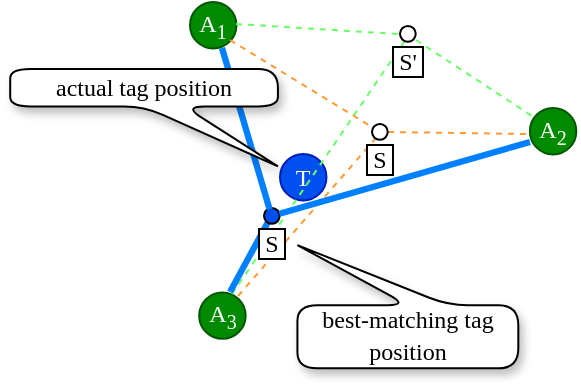<mxfile version="25.0.2">
  <diagram name="Page-1" id="7bFzcUmTwOdzRI0NCohN">
    <mxGraphModel dx="394" dy="231" grid="1" gridSize="7.874" guides="1" tooltips="1" connect="1" arrows="1" fold="1" page="1" pageScale="1" pageWidth="827" pageHeight="1169" background="none" math="0" shadow="0">
      <root>
        <mxCell id="0" />
        <mxCell id="1" value="0-no titles" style="locked=1;" parent="0" visible="0" />
        <mxCell id="S8-T5t9yNqmM9Oa7v_4R-3" value="" style="ellipse;whiteSpace=wrap;html=1;aspect=fixed;hachureGap=4;fontFamily=Verdana;fillColor=#008a00;fontColor=#ffffff;strokeColor=#005700;gradientColor=none;fontSize=12;verticalAlign=middle;labelPosition=center;verticalLabelPosition=middle;align=center;" parent="1" vertex="1">
          <mxGeometry x="271.0" y="217" width="23.22" height="23.22" as="geometry" />
        </mxCell>
        <mxCell id="S8-T5t9yNqmM9Oa7v_4R-4" value="" style="ellipse;whiteSpace=wrap;html=1;aspect=fixed;hachureGap=4;fontFamily=Verdana;fillColor=#008a00;fontColor=#ffffff;strokeColor=#005700;gradientColor=none;fontSize=12;" parent="1" vertex="1">
          <mxGeometry x="440.944" y="270.004" width="23.22" height="23.22" as="geometry" />
        </mxCell>
        <mxCell id="S8-T5t9yNqmM9Oa7v_4R-5" value="" style="ellipse;whiteSpace=wrap;html=1;aspect=fixed;hachureGap=4;fontFamily=Verdana;fillColor=#0050ef;fontColor=#ffffff;strokeColor=#001DBC;fontSize=12;verticalAlign=middle;" parent="1" vertex="1">
          <mxGeometry x="316.004" y="293.004" width="23.22" height="23.22" as="geometry" />
        </mxCell>
        <mxCell id="S8-T5t9yNqmM9Oa7v_4R-20" value="" style="ellipse;whiteSpace=wrap;html=1;aspect=fixed;hachureGap=4;fontFamily=Verdana;fillColor=#008a00;fontColor=#ffffff;strokeColor=#005700;gradientColor=none;fontSize=12;verticalAlign=middle;labelPosition=center;verticalLabelPosition=middle;align=center;" parent="1" vertex="1">
          <mxGeometry x="275.594" y="362.204" width="23.22" height="23.22" as="geometry" />
        </mxCell>
        <mxCell id="S8-T5t9yNqmM9Oa7v_4R-21" value="0-titles" style="locked=1;" parent="0" />
        <mxCell id="S8-T5t9yNqmM9Oa7v_4R-22" value="A&lt;sub&gt;1&lt;/sub&gt;" style="ellipse;whiteSpace=wrap;html=1;aspect=fixed;hachureGap=4;fontFamily=Verdana;fillColor=#008a00;fontColor=#ffffff;strokeColor=#005700;gradientColor=none;fontSize=12;verticalAlign=middle;labelPosition=center;verticalLabelPosition=middle;align=center;" parent="S8-T5t9yNqmM9Oa7v_4R-21" vertex="1">
          <mxGeometry x="271.0" y="217" width="23.22" height="23.22" as="geometry" />
        </mxCell>
        <mxCell id="S8-T5t9yNqmM9Oa7v_4R-23" value="A&lt;sub&gt;2&lt;/sub&gt;" style="ellipse;whiteSpace=wrap;html=1;aspect=fixed;hachureGap=4;fontFamily=Verdana;fillColor=#008a00;fontColor=#ffffff;strokeColor=#005700;gradientColor=none;fontSize=12;" parent="S8-T5t9yNqmM9Oa7v_4R-21" vertex="1">
          <mxGeometry x="440.944" y="270.004" width="23.22" height="23.22" as="geometry" />
        </mxCell>
        <mxCell id="S8-T5t9yNqmM9Oa7v_4R-24" value="T" style="ellipse;whiteSpace=wrap;html=1;aspect=fixed;hachureGap=4;fontFamily=Verdana;fillColor=#0050ef;fontColor=#ffffff;strokeColor=#001DBC;fontSize=12;verticalAlign=middle;" parent="S8-T5t9yNqmM9Oa7v_4R-21" vertex="1">
          <mxGeometry x="316.004" y="293.004" width="23.22" height="23.22" as="geometry" />
        </mxCell>
        <mxCell id="S8-T5t9yNqmM9Oa7v_4R-25" value="A&lt;sub&gt;3&lt;/sub&gt;" style="ellipse;whiteSpace=wrap;html=1;aspect=fixed;hachureGap=4;fontFamily=Verdana;fillColor=#008a00;fontColor=#ffffff;strokeColor=#005700;gradientColor=none;fontSize=12;verticalAlign=middle;labelPosition=center;verticalLabelPosition=middle;align=center;" parent="S8-T5t9yNqmM9Oa7v_4R-21" vertex="1">
          <mxGeometry x="275.594" y="362.204" width="23.22" height="23.22" as="geometry" />
        </mxCell>
        <mxCell id="S8-T5t9yNqmM9Oa7v_4R-8" value="1-distances" style="locked=1;" parent="0" visible="0" />
        <mxCell id="S8-T5t9yNqmM9Oa7v_4R-30" value="&lt;font face=&quot;Verdana&quot;&gt;dist A&lt;sub&gt;1&lt;/sub&gt;A&lt;sub&gt;2&lt;/sub&gt;&lt;/font&gt;" style="endArrow=classic;startArrow=classic;html=1;rounded=0;hachureGap=4;fontFamily=Architects Daughter;fontSource=https%3A%2F%2Ffonts.googleapis.com%2Fcss%3Ffamily%3DArchitects%2BDaughter;verticalAlign=middle;fontSize=8;flowAnimation=0;align=center;" parent="S8-T5t9yNqmM9Oa7v_4R-8" source="S8-T5t9yNqmM9Oa7v_4R-22" target="S8-T5t9yNqmM9Oa7v_4R-23" edge="1">
          <mxGeometry width="50" height="50" relative="1" as="geometry">
            <mxPoint x="346.874" y="310.874" as="sourcePoint" />
            <mxPoint x="448.874" y="291.874" as="targetPoint" />
          </mxGeometry>
        </mxCell>
        <mxCell id="S8-T5t9yNqmM9Oa7v_4R-29" value="&lt;font face=&quot;Verdana&quot;&gt;dist A&lt;sub&gt;2&lt;/sub&gt;T&amp;nbsp;&lt;/font&gt;" style="endArrow=classic;startArrow=classic;html=1;rounded=0;hachureGap=4;fontFamily=Architects Daughter;fontSource=https%3A%2F%2Ffonts.googleapis.com%2Fcss%3Ffamily%3DArchitects%2BDaughter;verticalAlign=middle;fontSize=8;flowAnimation=0;align=center;" parent="S8-T5t9yNqmM9Oa7v_4R-8" source="S8-T5t9yNqmM9Oa7v_4R-24" target="S8-T5t9yNqmM9Oa7v_4R-23" edge="1">
          <mxGeometry width="50" height="50" relative="1" as="geometry">
            <mxPoint x="300.874" y="371.874" as="sourcePoint" />
            <mxPoint x="329.874" y="322.874" as="targetPoint" />
          </mxGeometry>
        </mxCell>
        <mxCell id="S8-T5t9yNqmM9Oa7v_4R-32" value="&lt;font face=&quot;Verdana&quot;&gt;dist A&lt;sub&gt;2&lt;/sub&gt;A&lt;sub&gt;3&lt;/sub&gt;&lt;/font&gt;" style="endArrow=classic;startArrow=classic;html=1;rounded=0;hachureGap=4;fontFamily=Architects Daughter;fontSource=https%3A%2F%2Ffonts.googleapis.com%2Fcss%3Ffamily%3DArchitects%2BDaughter;verticalAlign=middle;fontSize=8;flowAnimation=0;align=center;" parent="S8-T5t9yNqmM9Oa7v_4R-8" source="S8-T5t9yNqmM9Oa7v_4R-25" target="S8-T5t9yNqmM9Oa7v_4R-23" edge="1">
          <mxGeometry width="50" height="50" relative="1" as="geometry">
            <mxPoint x="301.874" y="239.874" as="sourcePoint" />
            <mxPoint x="448.874" y="285.874" as="targetPoint" />
          </mxGeometry>
        </mxCell>
        <mxCell id="S8-T5t9yNqmM9Oa7v_4R-28" value="&lt;font face=&quot;Verdana&quot;&gt;dist A&lt;sub&gt;3&lt;/sub&gt;T&lt;/font&gt;" style="endArrow=classic;startArrow=classic;html=1;rounded=0;hachureGap=4;fontFamily=Architects Daughter;fontSource=https%3A%2F%2Ffonts.googleapis.com%2Fcss%3Ffamily%3DArchitects%2BDaughter;verticalAlign=middle;fontSize=8;flowAnimation=0;align=center;" parent="S8-T5t9yNqmM9Oa7v_4R-8" source="S8-T5t9yNqmM9Oa7v_4R-25" target="S8-T5t9yNqmM9Oa7v_4R-24" edge="1">
          <mxGeometry width="50" height="50" relative="1" as="geometry">
            <mxPoint x="294.874" y="369.874" as="sourcePoint" />
            <mxPoint x="290.874" y="247.874" as="targetPoint" />
          </mxGeometry>
        </mxCell>
        <mxCell id="S8-T5t9yNqmM9Oa7v_4R-27" value="&lt;font face=&quot;Verdana&quot;&gt;dist A&lt;sub&gt;1&lt;/sub&gt;A&lt;sub&gt;3&lt;/sub&gt;&lt;/font&gt;" style="endArrow=classic;startArrow=classic;html=1;rounded=0;hachureGap=4;fontFamily=Architects Daughter;fontSource=https%3A%2F%2Ffonts.googleapis.com%2Fcss%3Ffamily%3DArchitects%2BDaughter;verticalAlign=middle;fontSize=8;flowAnimation=0;align=center;" parent="S8-T5t9yNqmM9Oa7v_4R-8" source="S8-T5t9yNqmM9Oa7v_4R-25" target="S8-T5t9yNqmM9Oa7v_4R-22" edge="1">
          <mxGeometry width="50" height="50" relative="1" as="geometry">
            <mxPoint x="283" y="341" as="sourcePoint" />
            <mxPoint x="333" y="291" as="targetPoint" />
          </mxGeometry>
        </mxCell>
        <mxCell id="S8-T5t9yNqmM9Oa7v_4R-31" value="&lt;font face=&quot;Verdana&quot;&gt;dist A&lt;sub&gt;1&lt;/sub&gt;T&lt;/font&gt;" style="endArrow=classic;startArrow=classic;html=1;rounded=0;hachureGap=4;fontFamily=Architects Daughter;fontSource=https%3A%2F%2Ffonts.googleapis.com%2Fcss%3Ffamily%3DArchitects%2BDaughter;verticalAlign=middle;fontSize=8;flowAnimation=0;align=center;" parent="S8-T5t9yNqmM9Oa7v_4R-8" source="S8-T5t9yNqmM9Oa7v_4R-22" target="S8-T5t9yNqmM9Oa7v_4R-24" edge="1">
          <mxGeometry width="50" height="50" relative="1" as="geometry">
            <mxPoint x="301.874" y="239.874" as="sourcePoint" />
            <mxPoint x="448.874" y="285.874" as="targetPoint" />
          </mxGeometry>
        </mxCell>
        <mxCell id="S8-T5t9yNqmM9Oa7v_4R-11" value="2-circle-intersect-A1-A2" style="locked=1;" parent="0" visible="0" />
        <mxCell id="S8-T5t9yNqmM9Oa7v_4R-12" value="" style="ellipse;whiteSpace=wrap;html=1;aspect=fixed;hachureGap=4;fontFamily=Architects Daughter;fontSource=https%3A%2F%2Ffonts.googleapis.com%2Fcss%3Ffamily%3DArchitects%2BDaughter;fillColor=none;strokeWidth=0.394;" parent="S8-T5t9yNqmM9Oa7v_4R-11" vertex="1">
          <mxGeometry x="326" y="157.48" width="253.22" height="253.22" as="geometry" />
        </mxCell>
        <mxCell id="S8-T5t9yNqmM9Oa7v_4R-13" value="" style="ellipse;whiteSpace=wrap;html=1;aspect=fixed;hachureGap=4;fontFamily=Architects Daughter;fontSource=https%3A%2F%2Ffonts.googleapis.com%2Fcss%3Ffamily%3DArchitects%2BDaughter;fillColor=none;strokeWidth=0.394;" parent="S8-T5t9yNqmM9Oa7v_4R-11" vertex="1">
          <mxGeometry x="195" y="148" width="170.87" height="170.87" as="geometry" />
        </mxCell>
        <mxCell id="S8-T5t9yNqmM9Oa7v_4R-14" value="&lt;font color=&quot;#000000&quot;&gt;&amp;nbsp;S&amp;nbsp;&lt;/font&gt;" style="ellipse;whiteSpace=wrap;html=1;aspect=fixed;hachureGap=4;fontFamily=Verdana;fillColor=#FFFFFF;verticalAlign=top;horizontal=1;fontSize=12;textShadow=0;labelBackgroundColor=default;spacing=5.905;labelBorderColor=default;" parent="S8-T5t9yNqmM9Oa7v_4R-11" vertex="1">
          <mxGeometry x="324" y="302" width="7.87" height="7.87" as="geometry" />
        </mxCell>
        <mxCell id="S8-T5t9yNqmM9Oa7v_4R-47" value="&lt;font color=&quot;#000000&quot;&gt;&amp;nbsp;S&#39;&amp;nbsp;&lt;/font&gt;" style="ellipse;whiteSpace=wrap;html=1;aspect=fixed;hachureGap=4;fontFamily=Verdana;fillColor=#FFFFFF;verticalAlign=top;horizontal=1;fontSize=12;textShadow=0;labelBackgroundColor=default;labelBorderColor=default;spacing=5.905;" parent="S8-T5t9yNqmM9Oa7v_4R-11" vertex="1">
          <mxGeometry x="355.008" y="196.858" width="7.87" height="7.87" as="geometry" />
        </mxCell>
        <mxCell id="TTxFT5z-0oY8oAovEeiP-3" value="" style="endArrow=none;html=1;rounded=0;hachureGap=4;fontFamily=Architects Daughter;fontSource=https%3A%2F%2Ffonts.googleapis.com%2Fcss%3Ffamily%3DArchitects%2BDaughter;entryX=0.217;entryY=0.911;entryDx=0;entryDy=0;entryPerimeter=0;exitX=0.485;exitY=0.529;exitDx=0;exitDy=0;exitPerimeter=0;" edge="1" parent="S8-T5t9yNqmM9Oa7v_4R-11" source="S8-T5t9yNqmM9Oa7v_4R-12" target="S8-T5t9yNqmM9Oa7v_4R-12">
          <mxGeometry width="50" height="50" relative="1" as="geometry">
            <mxPoint x="441" y="299" as="sourcePoint" />
            <mxPoint x="645.664" y="410.702" as="targetPoint" />
          </mxGeometry>
        </mxCell>
        <mxCell id="TTxFT5z-0oY8oAovEeiP-4" value="&lt;font face=&quot;Verdana&quot;&gt;dist A&lt;sub&gt;2&lt;/sub&gt;T&lt;/font&gt;" style="edgeLabel;html=1;align=center;verticalAlign=middle;resizable=0;points=[];sketch=1;hachureGap=4;jiggle=2;curveFitting=1;fontFamily=Architects Daughter;fontSource=https%3A%2F%2Ffonts.googleapis.com%2Fcss%3Ffamily%3DArchitects%2BDaughter;" vertex="1" connectable="0" parent="TTxFT5z-0oY8oAovEeiP-3">
          <mxGeometry x="0.44" y="1" relative="1" as="geometry">
            <mxPoint as="offset" />
          </mxGeometry>
        </mxCell>
        <mxCell id="TTxFT5z-0oY8oAovEeiP-5" value="" style="endArrow=none;html=1;rounded=0;hachureGap=4;fontFamily=Architects Daughter;fontSource=https%3A%2F%2Ffonts.googleapis.com%2Fcss%3Ffamily%3DArchitects%2BDaughter;entryX=0.212;entryY=0.901;entryDx=0;entryDy=0;entryPerimeter=0;" edge="1" parent="S8-T5t9yNqmM9Oa7v_4R-11" target="S8-T5t9yNqmM9Oa7v_4R-13">
          <mxGeometry width="50" height="50" relative="1" as="geometry">
            <mxPoint x="276" y="239" as="sourcePoint" />
            <mxPoint x="236.224" y="302.004" as="targetPoint" />
          </mxGeometry>
        </mxCell>
        <mxCell id="TTxFT5z-0oY8oAovEeiP-6" value="&lt;font face=&quot;Verdana&quot;&gt;dist A&lt;font size=&quot;1&quot;&gt;&lt;sub&gt;1&lt;/sub&gt;&lt;/font&gt;T&lt;/font&gt;" style="edgeLabel;html=1;align=center;verticalAlign=middle;resizable=0;points=[];sketch=1;hachureGap=4;jiggle=2;curveFitting=1;fontFamily=Architects Daughter;fontSource=https%3A%2F%2Ffonts.googleapis.com%2Fcss%3Ffamily%3DArchitects%2BDaughter;" vertex="1" connectable="0" parent="TTxFT5z-0oY8oAovEeiP-5">
          <mxGeometry x="0.44" y="1" relative="1" as="geometry">
            <mxPoint as="offset" />
          </mxGeometry>
        </mxCell>
        <mxCell id="S8-T5t9yNqmM9Oa7v_4R-33" value="2-circle-intersect-A1-A3" style="locked=1;" parent="0" visible="0" />
        <mxCell id="S8-T5t9yNqmM9Oa7v_4R-34" value="" style="ellipse;whiteSpace=wrap;html=1;aspect=fixed;hachureGap=4;fontFamily=Architects Daughter;fontSource=https%3A%2F%2Ffonts.googleapis.com%2Fcss%3Ffamily%3DArchitects%2BDaughter;fillColor=none;strokeWidth=0.394;" parent="S8-T5t9yNqmM9Oa7v_4R-33" vertex="1">
          <mxGeometry x="209" y="295" width="160.48" height="160.48" as="geometry" />
        </mxCell>
        <mxCell id="S8-T5t9yNqmM9Oa7v_4R-35" value="" style="ellipse;whiteSpace=wrap;html=1;aspect=fixed;hachureGap=4;fontFamily=Architects Daughter;fontSource=https%3A%2F%2Ffonts.googleapis.com%2Fcss%3Ffamily%3DArchitects%2BDaughter;fillColor=none;strokeWidth=0.394;" parent="S8-T5t9yNqmM9Oa7v_4R-33" vertex="1">
          <mxGeometry x="195" y="148" width="170.87" height="170.87" as="geometry" />
        </mxCell>
        <mxCell id="S8-T5t9yNqmM9Oa7v_4R-36" value="&lt;font color=&quot;#000000&quot;&gt;&amp;nbsp;S&amp;nbsp;&lt;/font&gt;" style="ellipse;whiteSpace=wrap;html=1;aspect=fixed;hachureGap=4;fontFamily=Verdana;fillColor=#FFFFFF;verticalAlign=top;horizontal=1;fontSize=12;textShadow=0;labelBackgroundColor=default;spacing=5.905;labelBorderColor=default;" parent="S8-T5t9yNqmM9Oa7v_4R-33" vertex="1">
          <mxGeometry x="324" y="302" width="7.87" height="7.87" as="geometry" />
        </mxCell>
        <mxCell id="S8-T5t9yNqmM9Oa7v_4R-46" value="&lt;font color=&quot;#000000&quot;&gt;&amp;nbsp;S&#39;&amp;nbsp;&lt;/font&gt;" style="ellipse;whiteSpace=wrap;html=1;aspect=fixed;hachureGap=4;fontFamily=Verdana;fillColor=#FFFFFF;verticalAlign=top;horizontal=1;fontSize=12;textShadow=0;labelBackgroundColor=default;spacing=5.905;labelBorderColor=default;" parent="S8-T5t9yNqmM9Oa7v_4R-33" vertex="1">
          <mxGeometry x="239.008" y="306.008" width="7.87" height="7.87" as="geometry" />
        </mxCell>
        <mxCell id="TTxFT5z-0oY8oAovEeiP-8" value="" style="endArrow=none;html=1;rounded=0;hachureGap=4;fontFamily=Architects Daughter;fontSource=https%3A%2F%2Ffonts.googleapis.com%2Fcss%3Ffamily%3DArchitects%2BDaughter;entryX=0.212;entryY=0.901;entryDx=0;entryDy=0;entryPerimeter=0;" edge="1" parent="S8-T5t9yNqmM9Oa7v_4R-33">
          <mxGeometry width="50" height="50" relative="1" as="geometry">
            <mxPoint x="276.004" y="240.004" as="sourcePoint" />
            <mxPoint x="231.004" y="303.004" as="targetPoint" />
          </mxGeometry>
        </mxCell>
        <mxCell id="TTxFT5z-0oY8oAovEeiP-9" value="&lt;font face=&quot;Verdana&quot;&gt;dist A&lt;font size=&quot;1&quot;&gt;&lt;sub&gt;1&lt;/sub&gt;&lt;/font&gt;T&lt;/font&gt;" style="edgeLabel;html=1;align=center;verticalAlign=middle;resizable=0;points=[];sketch=1;hachureGap=4;jiggle=2;curveFitting=1;fontFamily=Architects Daughter;fontSource=https%3A%2F%2Ffonts.googleapis.com%2Fcss%3Ffamily%3DArchitects%2BDaughter;" vertex="1" connectable="0" parent="TTxFT5z-0oY8oAovEeiP-8">
          <mxGeometry x="0.44" y="1" relative="1" as="geometry">
            <mxPoint x="16" y="-18" as="offset" />
          </mxGeometry>
        </mxCell>
        <mxCell id="TTxFT5z-0oY8oAovEeiP-10" value="" style="endArrow=none;html=1;rounded=0;hachureGap=4;fontFamily=Architects Daughter;fontSource=https%3A%2F%2Ffonts.googleapis.com%2Fcss%3Ffamily%3DArchitects%2BDaughter;entryX=0.214;entryY=0.909;entryDx=0;entryDy=0;entryPerimeter=0;" edge="1" parent="S8-T5t9yNqmM9Oa7v_4R-33" target="S8-T5t9yNqmM9Oa7v_4R-34">
          <mxGeometry width="50" height="50" relative="1" as="geometry">
            <mxPoint x="278.998" y="384.998" as="sourcePoint" />
            <mxPoint x="233.998" y="447.998" as="targetPoint" />
          </mxGeometry>
        </mxCell>
        <mxCell id="TTxFT5z-0oY8oAovEeiP-11" value="&lt;font face=&quot;Verdana&quot;&gt;dist A&lt;sub&gt;3&lt;/sub&gt;T&lt;/font&gt;" style="edgeLabel;html=1;align=center;verticalAlign=middle;resizable=0;points=[];sketch=1;hachureGap=4;jiggle=2;curveFitting=1;fontFamily=Architects Daughter;fontSource=https%3A%2F%2Ffonts.googleapis.com%2Fcss%3Ffamily%3DArchitects%2BDaughter;" vertex="1" connectable="0" parent="TTxFT5z-0oY8oAovEeiP-10">
          <mxGeometry x="0.44" y="1" relative="1" as="geometry">
            <mxPoint x="8" y="-9" as="offset" />
          </mxGeometry>
        </mxCell>
        <mxCell id="S8-T5t9yNqmM9Oa7v_4R-38" value="2-circle-intersect-A2-A3" style="locked=1;" parent="0" visible="0" />
        <mxCell id="S8-T5t9yNqmM9Oa7v_4R-39" value="" style="ellipse;whiteSpace=wrap;html=1;aspect=fixed;hachureGap=4;fontFamily=Architects Daughter;fontSource=https%3A%2F%2Ffonts.googleapis.com%2Fcss%3Ffamily%3DArchitects%2BDaughter;fillColor=none;strokeWidth=0.394;" parent="S8-T5t9yNqmM9Oa7v_4R-38" vertex="1">
          <mxGeometry x="209" y="295" width="160.48" height="160.48" as="geometry" />
        </mxCell>
        <mxCell id="S8-T5t9yNqmM9Oa7v_4R-40" value="" style="ellipse;whiteSpace=wrap;html=1;aspect=fixed;hachureGap=4;fontFamily=Architects Daughter;fontSource=https%3A%2F%2Ffonts.googleapis.com%2Fcss%3Ffamily%3DArchitects%2BDaughter;fillColor=none;strokeWidth=0.394;" parent="S8-T5t9yNqmM9Oa7v_4R-38" vertex="1">
          <mxGeometry x="326" y="157.48" width="253.32" height="253.32" as="geometry" />
        </mxCell>
        <mxCell id="S8-T5t9yNqmM9Oa7v_4R-44" value="&lt;font color=&quot;#000000&quot;&gt;&amp;nbsp;S&amp;nbsp;&lt;/font&gt;" style="ellipse;whiteSpace=wrap;html=1;aspect=fixed;hachureGap=4;fontFamily=Verdana;fillColor=#FFFFFF;verticalAlign=top;horizontal=1;fontSize=12;textShadow=0;labelBackgroundColor=default;spacing=5.905;labelBorderColor=default;" parent="S8-T5t9yNqmM9Oa7v_4R-38" vertex="1">
          <mxGeometry x="324.004" y="302.004" width="7.87" height="7.87" as="geometry" />
        </mxCell>
        <mxCell id="S8-T5t9yNqmM9Oa7v_4R-45" value="&lt;font color=&quot;#000000&quot;&gt;&amp;nbsp;S&#39;&amp;nbsp;&lt;/font&gt;" style="ellipse;whiteSpace=wrap;html=1;aspect=fixed;hachureGap=4;fontFamily=Verdana;fillColor=#FFFFFF;verticalAlign=top;horizontal=1;fontSize=12;textShadow=0;spacing=5.905;labelBackgroundColor=default;labelBorderColor=default;" parent="S8-T5t9yNqmM9Oa7v_4R-38" vertex="1">
          <mxGeometry x="365.998" y="374.998" width="7.87" height="7.87" as="geometry" />
        </mxCell>
        <mxCell id="TTxFT5z-0oY8oAovEeiP-12" value="" style="endArrow=none;html=1;rounded=0;hachureGap=4;fontFamily=Architects Daughter;fontSource=https%3A%2F%2Ffonts.googleapis.com%2Fcss%3Ffamily%3DArchitects%2BDaughter;entryX=0.217;entryY=0.911;entryDx=0;entryDy=0;entryPerimeter=0;exitX=0.485;exitY=0.529;exitDx=0;exitDy=0;exitPerimeter=0;" edge="1" parent="S8-T5t9yNqmM9Oa7v_4R-38">
          <mxGeometry width="50" height="50" relative="1" as="geometry">
            <mxPoint x="448.004" y="291.334" as="sourcePoint" />
            <mxPoint x="380.004" y="388.334" as="targetPoint" />
          </mxGeometry>
        </mxCell>
        <mxCell id="TTxFT5z-0oY8oAovEeiP-13" value="&lt;font face=&quot;Verdana&quot;&gt;dist A&lt;sub&gt;2&lt;/sub&gt;T&lt;/font&gt;" style="edgeLabel;html=1;align=center;verticalAlign=middle;resizable=0;points=[];sketch=1;hachureGap=4;jiggle=2;curveFitting=1;fontFamily=Architects Daughter;fontSource=https%3A%2F%2Ffonts.googleapis.com%2Fcss%3Ffamily%3DArchitects%2BDaughter;" vertex="1" connectable="0" parent="TTxFT5z-0oY8oAovEeiP-12">
          <mxGeometry x="0.44" y="1" relative="1" as="geometry">
            <mxPoint as="offset" />
          </mxGeometry>
        </mxCell>
        <mxCell id="TTxFT5z-0oY8oAovEeiP-14" value="" style="endArrow=none;html=1;rounded=0;hachureGap=4;fontFamily=Architects Daughter;fontSource=https%3A%2F%2Ffonts.googleapis.com%2Fcss%3Ffamily%3DArchitects%2BDaughter;entryX=0.214;entryY=0.909;entryDx=0;entryDy=0;entryPerimeter=0;" edge="1" parent="S8-T5t9yNqmM9Oa7v_4R-38">
          <mxGeometry width="50" height="50" relative="1" as="geometry">
            <mxPoint x="279.002" y="385.002" as="sourcePoint" />
            <mxPoint x="243.004" y="441.004" as="targetPoint" />
          </mxGeometry>
        </mxCell>
        <mxCell id="TTxFT5z-0oY8oAovEeiP-15" value="&lt;font face=&quot;Verdana&quot;&gt;dist A&lt;sub&gt;3&lt;/sub&gt;T&lt;/font&gt;" style="edgeLabel;html=1;align=center;verticalAlign=middle;resizable=0;points=[];sketch=1;hachureGap=4;jiggle=2;curveFitting=1;fontFamily=Architects Daughter;fontSource=https%3A%2F%2Ffonts.googleapis.com%2Fcss%3Ffamily%3DArchitects%2BDaughter;" vertex="1" connectable="0" parent="TTxFT5z-0oY8oAovEeiP-14">
          <mxGeometry x="0.44" y="1" relative="1" as="geometry">
            <mxPoint x="8" y="-9" as="offset" />
          </mxGeometry>
        </mxCell>
        <mxCell id="S8-T5t9yNqmM9Oa7v_4R-43" value="3-filter-intersects" style="locked=1;" parent="0" visible="0" />
        <mxCell id="S8-T5t9yNqmM9Oa7v_4R-48" value="" style="rounded=0;whiteSpace=wrap;html=1;hachureGap=4;fontFamily=Architects Daughter;fontSource=https%3A%2F%2Ffonts.googleapis.com%2Fcss%3Ffamily%3DArchitects%2BDaughter;fillColor=#99FF99;fillStyle=auto;opacity=40;" parent="S8-T5t9yNqmM9Oa7v_4R-43" vertex="1">
          <mxGeometry x="282" y="228.35" width="171" height="145.65" as="geometry" />
        </mxCell>
        <mxCell id="S8-T5t9yNqmM9Oa7v_4R-42" value="&lt;font color=&quot;#000000&quot;&gt;&amp;nbsp;S&#39;&amp;nbsp;&lt;/font&gt;" style="ellipse;whiteSpace=wrap;html=1;aspect=fixed;hachureGap=4;fontFamily=Verdana;fillColor=#a20025;verticalAlign=top;horizontal=1;fontSize=12;textShadow=0;fontColor=#ffffff;strokeColor=#6F0000;spacing=5.905;labelBackgroundColor=default;labelBorderColor=default;" parent="S8-T5t9yNqmM9Oa7v_4R-43" vertex="1">
          <mxGeometry x="366.004" y="375.004" width="7.87" height="7.87" as="geometry" />
        </mxCell>
        <mxCell id="S8-T5t9yNqmM9Oa7v_4R-37" value="&lt;font color=&quot;#000000&quot;&gt;&amp;nbsp;S&#39;&amp;nbsp;&lt;/font&gt;" style="ellipse;whiteSpace=wrap;html=1;aspect=fixed;hachureGap=4;fontFamily=Verdana;fillColor=#a20025;verticalAlign=top;horizontal=1;fontSize=12;textShadow=0;fontColor=#ffffff;strokeColor=#6F0000;labelBackgroundColor=default;labelBorderColor=default;spacing=5.905;" parent="S8-T5t9yNqmM9Oa7v_4R-43" vertex="1">
          <mxGeometry x="239.004" y="306.004" width="7.87" height="7.87" as="geometry" />
        </mxCell>
        <mxCell id="S8-T5t9yNqmM9Oa7v_4R-41" value="&lt;font color=&quot;#000000&quot;&gt;&amp;nbsp;S&amp;nbsp;&lt;/font&gt;" style="ellipse;whiteSpace=wrap;html=1;aspect=fixed;hachureGap=4;fontFamily=Verdana;fillColor=#000000;verticalAlign=top;horizontal=1;fontSize=12;textShadow=0;labelBackgroundColor=default;labelBorderColor=default;spacing=5.905;" parent="S8-T5t9yNqmM9Oa7v_4R-43" vertex="1">
          <mxGeometry x="324" y="302" width="7.87" height="7.87" as="geometry" />
        </mxCell>
        <mxCell id="S8-T5t9yNqmM9Oa7v_4R-15" value="&lt;font color=&quot;#000000&quot;&gt;&amp;nbsp;S&#39;&amp;nbsp;&lt;/font&gt;" style="ellipse;whiteSpace=wrap;html=1;aspect=fixed;hachureGap=4;fontFamily=Verdana;fillColor=#a20025;verticalAlign=top;horizontal=1;fontSize=12;textShadow=0;fontColor=#ffffff;strokeColor=#6F0000;labelBackgroundColor=default;spacing=5.905;labelBorderColor=default;" parent="S8-T5t9yNqmM9Oa7v_4R-43" vertex="1">
          <mxGeometry x="355.004" y="196.854" width="7.87" height="7.87" as="geometry" />
        </mxCell>
        <mxCell id="TTxFT5z-0oY8oAovEeiP-16" value="4-realistic" style="locked=1;" parent="0" visible="0" />
        <mxCell id="TTxFT5z-0oY8oAovEeiP-34" value="" style="ellipse;whiteSpace=wrap;html=1;aspect=fixed;hachureGap=4;fontFamily=Architects Daughter;fontSource=https%3A%2F%2Ffonts.googleapis.com%2Fcss%3Ffamily%3DArchitects%2BDaughter;dashed=1;fillColor=none;" vertex="1" parent="TTxFT5z-0oY8oAovEeiP-16">
          <mxGeometry x="232.18" y="318.18" width="110.82" height="110.82" as="geometry" />
        </mxCell>
        <mxCell id="TTxFT5z-0oY8oAovEeiP-32" value="" style="ellipse;whiteSpace=wrap;html=1;aspect=fixed;hachureGap=4;fontFamily=Architects Daughter;fontSource=https%3A%2F%2Ffonts.googleapis.com%2Fcss%3Ffamily%3DArchitects%2BDaughter;dashed=1;fillColor=none;" vertex="1" parent="TTxFT5z-0oY8oAovEeiP-16">
          <mxGeometry x="183.38" y="132" width="196.85" height="196.85" as="geometry" />
        </mxCell>
        <mxCell id="TTxFT5z-0oY8oAovEeiP-33" value="" style="ellipse;whiteSpace=wrap;html=1;aspect=fixed;hachureGap=4;fontFamily=Architects Daughter;fontSource=https%3A%2F%2Ffonts.googleapis.com%2Fcss%3Ffamily%3DArchitects%2BDaughter;dashed=1;fillColor=none;" vertex="1" parent="TTxFT5z-0oY8oAovEeiP-16">
          <mxGeometry x="366.09" y="193.09" width="173.91" height="173.91" as="geometry" />
        </mxCell>
        <mxCell id="TTxFT5z-0oY8oAovEeiP-24" value="&lt;font color=&quot;#000000&quot;&gt;&amp;nbsp;S&#39;&amp;nbsp;&lt;/font&gt;" style="ellipse;whiteSpace=wrap;html=1;aspect=fixed;hachureGap=4;fontFamily=Verdana;fillColor=#FFFFFF;verticalAlign=top;horizontal=1;fontSize=12;textShadow=0;labelBackgroundColor=default;spacing=5.905;labelBorderColor=default;" vertex="1" parent="TTxFT5z-0oY8oAovEeiP-16">
          <mxGeometry x="375.996" y="228.996" width="7.87" height="7.87" as="geometry" />
        </mxCell>
        <mxCell id="TTxFT5z-0oY8oAovEeiP-26" value="&lt;font color=&quot;#000000&quot;&gt;&amp;nbsp;S&amp;nbsp;&lt;/font&gt;" style="ellipse;whiteSpace=wrap;html=1;aspect=fixed;hachureGap=4;fontFamily=Verdana;fillColor=#FFFFFF;verticalAlign=top;horizontal=1;fontSize=12;textShadow=0;labelBackgroundColor=default;spacing=5.905;labelBorderColor=default;" vertex="1" parent="TTxFT5z-0oY8oAovEeiP-16">
          <mxGeometry x="308.002" y="320.002" width="7.87" height="7.87" as="geometry" />
        </mxCell>
        <mxCell id="TTxFT5z-0oY8oAovEeiP-31" value="&lt;font color=&quot;#000000&quot;&gt;&amp;nbsp;S&amp;nbsp;&lt;/font&gt;" style="ellipse;whiteSpace=wrap;html=1;aspect=fixed;hachureGap=4;fontFamily=Verdana;fillColor=#FFFFFF;verticalAlign=top;horizontal=1;fontSize=12;textShadow=0;labelBackgroundColor=default;spacing=5.905;labelBorderColor=default;" vertex="1" parent="TTxFT5z-0oY8oAovEeiP-16">
          <mxGeometry x="362.202" y="278.002" width="7.87" height="7.87" as="geometry" />
        </mxCell>
        <mxCell id="TTxFT5z-0oY8oAovEeiP-35" value="" style="endArrow=none;html=1;rounded=0;hachureGap=4;fontFamily=Architects Daughter;fontSource=https%3A%2F%2Ffonts.googleapis.com%2Fcss%3Ffamily%3DArchitects%2BDaughter;jumpStyle=none;dashed=1;" edge="1" parent="TTxFT5z-0oY8oAovEeiP-16">
          <mxGeometry width="50" height="50" relative="1" as="geometry">
            <mxPoint x="393.7" y="341.34" as="sourcePoint" />
            <mxPoint x="443.7" y="291.34" as="targetPoint" />
          </mxGeometry>
        </mxCell>
        <mxCell id="TTxFT5z-0oY8oAovEeiP-36" value="too short" style="edgeLabel;html=1;align=center;verticalAlign=middle;resizable=0;points=[];sketch=1;hachureGap=4;jiggle=2;curveFitting=1;fontFamily=Verdana;" vertex="1" connectable="0" parent="TTxFT5z-0oY8oAovEeiP-35">
          <mxGeometry x="-0.103" y="-2" relative="1" as="geometry">
            <mxPoint x="8" y="-13" as="offset" />
          </mxGeometry>
        </mxCell>
        <mxCell id="TTxFT5z-0oY8oAovEeiP-37" value="" style="endArrow=none;html=1;rounded=0;hachureGap=4;fontFamily=Architects Daughter;fontSource=https%3A%2F%2Ffonts.googleapis.com%2Fcss%3Ffamily%3DArchitects%2BDaughter;jumpStyle=none;dashed=1;" edge="1" parent="TTxFT5z-0oY8oAovEeiP-16" source="TTxFT5z-0oY8oAovEeiP-32">
          <mxGeometry width="50" height="50" relative="1" as="geometry">
            <mxPoint x="224.004" y="288.004" as="sourcePoint" />
            <mxPoint x="274.004" y="238.004" as="targetPoint" />
          </mxGeometry>
        </mxCell>
        <mxCell id="TTxFT5z-0oY8oAovEeiP-38" value="too large" style="edgeLabel;html=1;align=center;verticalAlign=middle;resizable=0;points=[];sketch=1;hachureGap=4;jiggle=2;curveFitting=1;fontFamily=Verdana;" vertex="1" connectable="0" parent="TTxFT5z-0oY8oAovEeiP-37">
          <mxGeometry x="-0.103" y="-2" relative="1" as="geometry">
            <mxPoint x="20" y="-13" as="offset" />
          </mxGeometry>
        </mxCell>
        <mxCell id="TTxFT5z-0oY8oAovEeiP-39" value="" style="endArrow=none;html=1;rounded=0;hachureGap=4;fontFamily=Architects Daughter;fontSource=https%3A%2F%2Ffonts.googleapis.com%2Fcss%3Ffamily%3DArchitects%2BDaughter;jumpStyle=none;dashed=1;exitX=0;exitY=1;exitDx=0;exitDy=0;" edge="1" parent="TTxFT5z-0oY8oAovEeiP-16" source="TTxFT5z-0oY8oAovEeiP-34">
          <mxGeometry width="50" height="50" relative="1" as="geometry">
            <mxPoint x="252" y="409" as="sourcePoint" />
            <mxPoint x="280.004" y="383.004" as="targetPoint" />
          </mxGeometry>
        </mxCell>
        <mxCell id="TTxFT5z-0oY8oAovEeiP-40" value="too short" style="edgeLabel;html=1;align=center;verticalAlign=middle;resizable=0;points=[];sketch=1;hachureGap=4;jiggle=2;curveFitting=1;fontFamily=Verdana;" vertex="1" connectable="0" parent="TTxFT5z-0oY8oAovEeiP-39">
          <mxGeometry x="-0.103" y="-2" relative="1" as="geometry">
            <mxPoint x="12" y="-7" as="offset" />
          </mxGeometry>
        </mxCell>
        <mxCell id="TTxFT5z-0oY8oAovEeiP-41" value="5-select-best" style="locked=1;" parent="0" />
        <mxCell id="TTxFT5z-0oY8oAovEeiP-45" value="" style="endArrow=none;html=1;rounded=0;hachureGap=4;fontFamily=Architects Daughter;fontSource=https%3A%2F%2Ffonts.googleapis.com%2Fcss%3Ffamily%3DArchitects%2BDaughter;arcSize=20;strokeColor=#66FF66;align=center;verticalAlign=middle;fontSize=11;fontColor=default;labelBackgroundColor=default;dashed=1;" edge="1" parent="TTxFT5z-0oY8oAovEeiP-41">
          <mxGeometry width="50" height="50" relative="1" as="geometry">
            <mxPoint x="384" y="236" as="sourcePoint" />
            <mxPoint x="442" y="274" as="targetPoint" />
          </mxGeometry>
        </mxCell>
        <mxCell id="TTxFT5z-0oY8oAovEeiP-46" value="" style="endArrow=none;html=1;rounded=0;hachureGap=4;fontFamily=Architects Daughter;fontSource=https%3A%2F%2Ffonts.googleapis.com%2Fcss%3Ffamily%3DArchitects%2BDaughter;arcSize=20;strokeColor=#66FF66;align=center;verticalAlign=middle;fontSize=11;fontColor=default;labelBackgroundColor=default;dashed=1;" edge="1" parent="TTxFT5z-0oY8oAovEeiP-41">
          <mxGeometry width="50" height="50" relative="1" as="geometry">
            <mxPoint x="294.004" y="228.004" as="sourcePoint" />
            <mxPoint x="375" y="233" as="targetPoint" />
          </mxGeometry>
        </mxCell>
        <mxCell id="TTxFT5z-0oY8oAovEeiP-47" value="" style="endArrow=none;html=1;rounded=0;hachureGap=4;fontFamily=Architects Daughter;fontSource=https%3A%2F%2Ffonts.googleapis.com%2Fcss%3Ffamily%3DArchitects%2BDaughter;arcSize=20;strokeColor=#66FF66;dashed=1;" edge="1" parent="TTxFT5z-0oY8oAovEeiP-41">
          <mxGeometry width="50" height="50" relative="1" as="geometry">
            <mxPoint x="292" y="363" as="sourcePoint" />
            <mxPoint x="378" y="237" as="targetPoint" />
          </mxGeometry>
        </mxCell>
        <mxCell id="TTxFT5z-0oY8oAovEeiP-49" value="" style="endArrow=none;html=1;rounded=0;hachureGap=4;fontFamily=Architects Daughter;fontSource=https%3A%2F%2Ffonts.googleapis.com%2Fcss%3Ffamily%3DArchitects%2BDaughter;arcSize=20;strokeColor=#FF9933;align=center;verticalAlign=middle;fontSize=11;fontColor=default;labelBackgroundColor=default;dashed=1;" edge="1" parent="TTxFT5z-0oY8oAovEeiP-41">
          <mxGeometry width="50" height="50" relative="1" as="geometry">
            <mxPoint x="370" y="282" as="sourcePoint" />
            <mxPoint x="440" y="283" as="targetPoint" />
          </mxGeometry>
        </mxCell>
        <mxCell id="TTxFT5z-0oY8oAovEeiP-50" value="" style="endArrow=none;html=1;rounded=0;hachureGap=4;fontFamily=Architects Daughter;fontSource=https%3A%2F%2Ffonts.googleapis.com%2Fcss%3Ffamily%3DArchitects%2BDaughter;arcSize=20;strokeColor=#FF9933;align=center;verticalAlign=middle;fontSize=11;fontColor=default;labelBackgroundColor=default;dashed=1;" edge="1" parent="TTxFT5z-0oY8oAovEeiP-41">
          <mxGeometry width="50" height="50" relative="1" as="geometry">
            <mxPoint x="295" y="364" as="sourcePoint" />
            <mxPoint x="364" y="285" as="targetPoint" />
          </mxGeometry>
        </mxCell>
        <mxCell id="TTxFT5z-0oY8oAovEeiP-51" value="" style="endArrow=none;html=1;rounded=0;hachureGap=4;fontFamily=Architects Daughter;fontSource=https%3A%2F%2Ffonts.googleapis.com%2Fcss%3Ffamily%3DArchitects%2BDaughter;arcSize=20;strokeColor=#FF9933;align=center;verticalAlign=middle;fontSize=11;fontColor=default;labelBackgroundColor=default;dashed=1;" edge="1" parent="TTxFT5z-0oY8oAovEeiP-41" target="TTxFT5z-0oY8oAovEeiP-43">
          <mxGeometry width="50" height="50" relative="1" as="geometry">
            <mxPoint x="291" y="236" as="sourcePoint" />
            <mxPoint x="361" y="279" as="targetPoint" />
          </mxGeometry>
        </mxCell>
        <mxCell id="TTxFT5z-0oY8oAovEeiP-52" value="" style="endArrow=none;html=1;rounded=0;hachureGap=4;fontFamily=Architects Daughter;fontSource=https%3A%2F%2Ffonts.googleapis.com%2Fcss%3Ffamily%3DArchitects%2BDaughter;arcSize=20;strokeColor=#007FFF;align=center;verticalAlign=middle;fontSize=11;fontColor=default;labelBackgroundColor=default;strokeWidth=3.15;" edge="1" parent="TTxFT5z-0oY8oAovEeiP-41">
          <mxGeometry width="50" height="50" relative="1" as="geometry">
            <mxPoint x="291" y="362" as="sourcePoint" />
            <mxPoint x="310" y="327" as="targetPoint" />
          </mxGeometry>
        </mxCell>
        <mxCell id="TTxFT5z-0oY8oAovEeiP-44" value="&lt;font color=&quot;#000000&quot;&gt;&amp;nbsp;S&amp;nbsp;&lt;/font&gt;" style="ellipse;whiteSpace=wrap;html=1;aspect=fixed;hachureGap=4;fontFamily=Verdana;fillColor=#0050EF;verticalAlign=top;horizontal=1;fontSize=12;textShadow=0;labelBackgroundColor=default;spacing=5.905;labelBorderColor=default;" vertex="1" parent="TTxFT5z-0oY8oAovEeiP-41">
          <mxGeometry x="307.996" y="319.996" width="7.87" height="7.87" as="geometry" />
        </mxCell>
        <mxCell id="TTxFT5z-0oY8oAovEeiP-53" value="" style="endArrow=none;html=1;rounded=0;hachureGap=4;fontFamily=Architects Daughter;fontSource=https%3A%2F%2Ffonts.googleapis.com%2Fcss%3Ffamily%3DArchitects%2BDaughter;arcSize=20;strokeColor=#007FFF;align=center;verticalAlign=middle;fontSize=11;fontColor=default;labelBackgroundColor=default;entryX=0.36;entryY=0.095;entryDx=0;entryDy=0;entryPerimeter=0;strokeWidth=3.15;" edge="1" parent="TTxFT5z-0oY8oAovEeiP-41" target="TTxFT5z-0oY8oAovEeiP-44">
          <mxGeometry width="50" height="50" relative="1" as="geometry">
            <mxPoint x="287" y="240" as="sourcePoint" />
            <mxPoint x="317.874" y="334.874" as="targetPoint" />
          </mxGeometry>
        </mxCell>
        <mxCell id="TTxFT5z-0oY8oAovEeiP-54" value="" style="endArrow=none;html=1;rounded=0;hachureGap=4;fontFamily=Architects Daughter;fontSource=https%3A%2F%2Ffonts.googleapis.com%2Fcss%3Ffamily%3DArchitects%2BDaughter;arcSize=20;strokeColor=#007FFF;align=center;verticalAlign=middle;fontSize=11;fontColor=default;labelBackgroundColor=default;strokeWidth=3.15;" edge="1" parent="TTxFT5z-0oY8oAovEeiP-41" target="TTxFT5z-0oY8oAovEeiP-44">
          <mxGeometry width="50" height="50" relative="1" as="geometry">
            <mxPoint x="441" y="287" as="sourcePoint" />
            <mxPoint x="318.874" y="328.874" as="targetPoint" />
          </mxGeometry>
        </mxCell>
        <mxCell id="TTxFT5z-0oY8oAovEeiP-42" value="&lt;font color=&quot;#000000&quot;&gt;&amp;nbsp;S&#39;&amp;nbsp;&lt;/font&gt;" style="ellipse;whiteSpace=wrap;html=1;aspect=fixed;hachureGap=4;fontFamily=Verdana;fillColor=#FFFFFF;verticalAlign=top;horizontal=1;fontSize=12;textShadow=0;labelBackgroundColor=default;spacing=5.905;labelBorderColor=default;" vertex="1" parent="TTxFT5z-0oY8oAovEeiP-41">
          <mxGeometry x="376.0" y="229.0" width="7.87" height="7.87" as="geometry" />
        </mxCell>
        <mxCell id="TTxFT5z-0oY8oAovEeiP-43" value="&lt;font color=&quot;#000000&quot;&gt;&amp;nbsp;S&amp;nbsp;&lt;/font&gt;" style="ellipse;whiteSpace=wrap;html=1;aspect=fixed;hachureGap=4;fontFamily=Verdana;fillColor=#FFFFFF;verticalAlign=top;horizontal=1;fontSize=12;textShadow=0;labelBackgroundColor=default;spacing=5.905;labelBorderColor=default;" vertex="1" parent="TTxFT5z-0oY8oAovEeiP-41">
          <mxGeometry x="361.996" y="277.996" width="7.87" height="7.87" as="geometry" />
        </mxCell>
        <mxCell id="TTxFT5z-0oY8oAovEeiP-55" value="&lt;font face=&quot;Verdana&quot;&gt;actual tag position&lt;/font&gt;" style="shape=callout;whiteSpace=wrap;html=1;perimeter=calloutPerimeter;hachureGap=4;fontFamily=Architects Daughter;fontSource=https%3A%2F%2Ffonts.googleapis.com%2Fcss%3Ffamily%3DArchitects%2BDaughter;rounded=1;shadow=1;position2=1;" vertex="1" parent="TTxFT5z-0oY8oAovEeiP-41">
          <mxGeometry x="181.1" y="250.52" width="133.86" height="48.69" as="geometry" />
        </mxCell>
        <mxCell id="TTxFT5z-0oY8oAovEeiP-56" value="&lt;font face=&quot;Verdana&quot;&gt;best-matching tag position&lt;/font&gt;" style="shape=callout;whiteSpace=wrap;html=1;perimeter=calloutPerimeter;hachureGap=4;fontFamily=Architects Daughter;fontSource=https%3A%2F%2Ffonts.googleapis.com%2Fcss%3Ffamily%3DArchitects%2BDaughter;rounded=1;shadow=1;position2=0;flipH=0;flipV=1;" vertex="1" parent="TTxFT5z-0oY8oAovEeiP-41">
          <mxGeometry x="324.71" y="338.58" width="110.45" height="61.6" as="geometry" />
        </mxCell>
      </root>
    </mxGraphModel>
  </diagram>
</mxfile>
